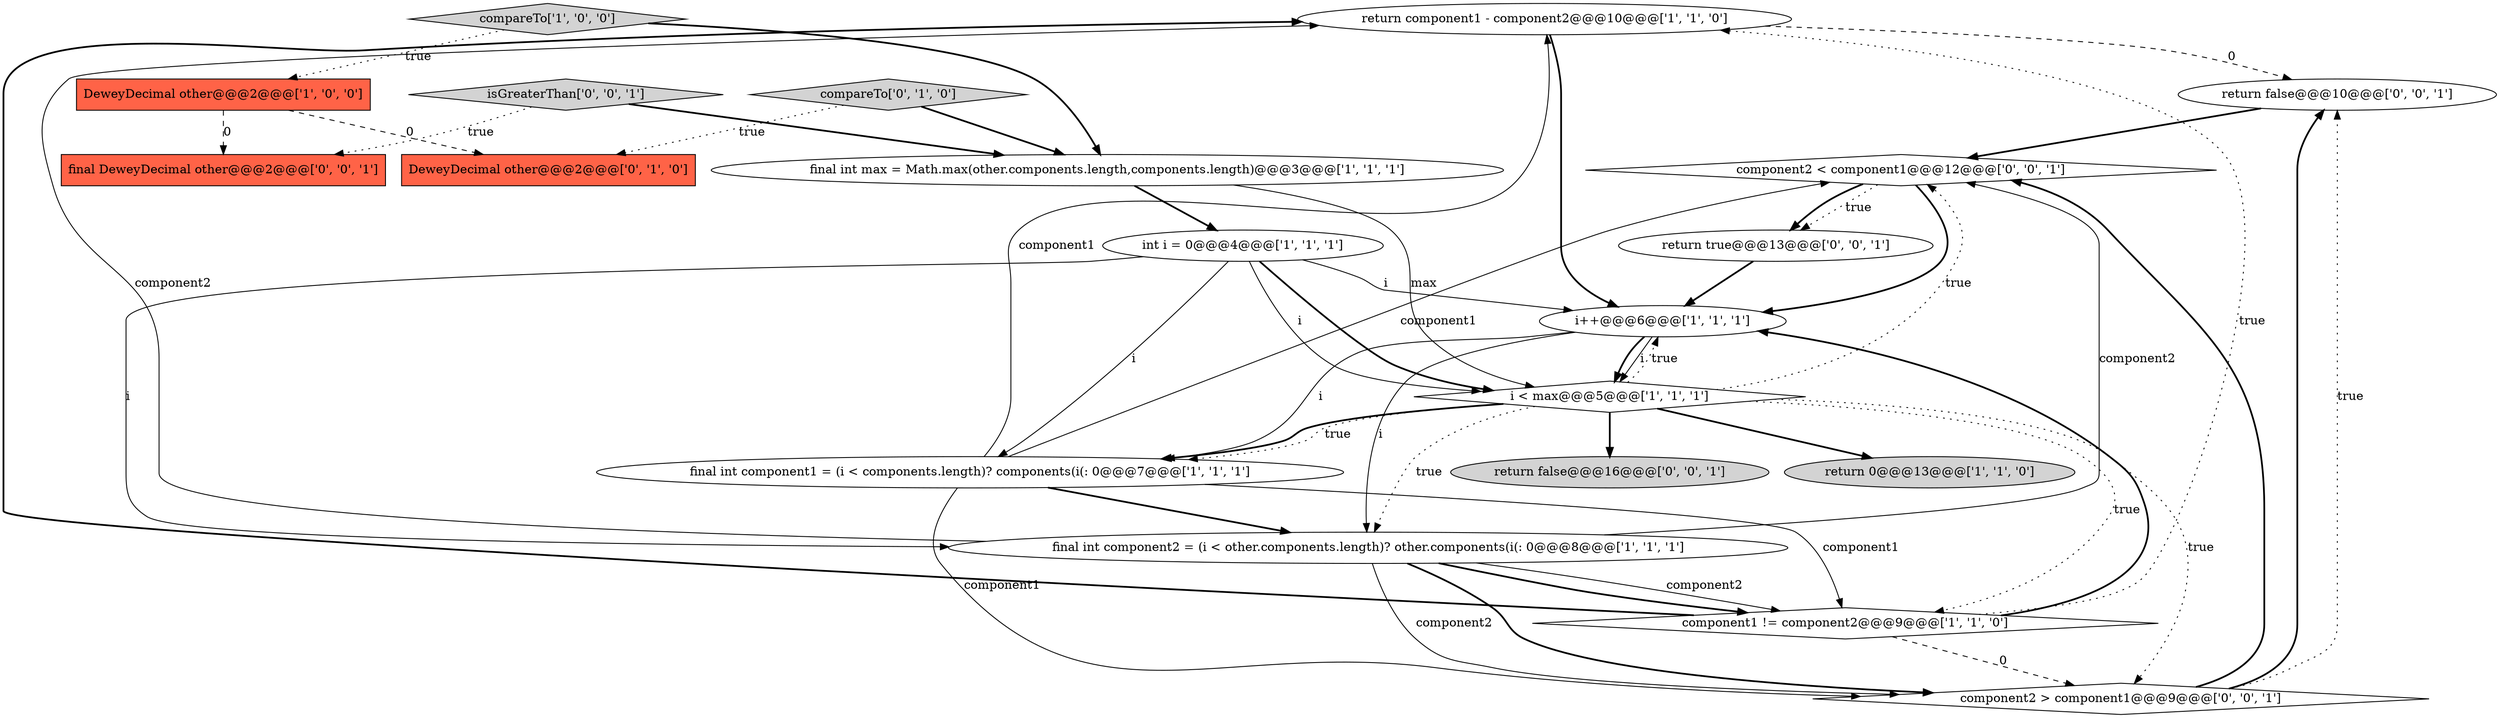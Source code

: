 digraph {
10 [style = filled, label = "return component1 - component2@@@10@@@['1', '1', '0']", fillcolor = white, shape = ellipse image = "AAA0AAABBB1BBB"];
14 [style = filled, label = "return false@@@16@@@['0', '0', '1']", fillcolor = lightgray, shape = ellipse image = "AAA0AAABBB3BBB"];
15 [style = filled, label = "final DeweyDecimal other@@@2@@@['0', '0', '1']", fillcolor = tomato, shape = box image = "AAA0AAABBB3BBB"];
16 [style = filled, label = "component2 > component1@@@9@@@['0', '0', '1']", fillcolor = white, shape = diamond image = "AAA0AAABBB3BBB"];
17 [style = filled, label = "return true@@@13@@@['0', '0', '1']", fillcolor = white, shape = ellipse image = "AAA0AAABBB3BBB"];
5 [style = filled, label = "DeweyDecimal other@@@2@@@['1', '0', '0']", fillcolor = tomato, shape = box image = "AAA1AAABBB1BBB"];
3 [style = filled, label = "final int max = Math.max(other.components.length,components.length)@@@3@@@['1', '1', '1']", fillcolor = white, shape = ellipse image = "AAA0AAABBB1BBB"];
0 [style = filled, label = "int i = 0@@@4@@@['1', '1', '1']", fillcolor = white, shape = ellipse image = "AAA0AAABBB1BBB"];
11 [style = filled, label = "compareTo['0', '1', '0']", fillcolor = lightgray, shape = diamond image = "AAA0AAABBB2BBB"];
6 [style = filled, label = "final int component1 = (i < components.length)? components(i(: 0@@@7@@@['1', '1', '1']", fillcolor = white, shape = ellipse image = "AAA0AAABBB1BBB"];
9 [style = filled, label = "i < max@@@5@@@['1', '1', '1']", fillcolor = white, shape = diamond image = "AAA0AAABBB1BBB"];
13 [style = filled, label = "return false@@@10@@@['0', '0', '1']", fillcolor = white, shape = ellipse image = "AAA0AAABBB3BBB"];
19 [style = filled, label = "component2 < component1@@@12@@@['0', '0', '1']", fillcolor = white, shape = diamond image = "AAA0AAABBB3BBB"];
8 [style = filled, label = "compareTo['1', '0', '0']", fillcolor = lightgray, shape = diamond image = "AAA0AAABBB1BBB"];
4 [style = filled, label = "final int component2 = (i < other.components.length)? other.components(i(: 0@@@8@@@['1', '1', '1']", fillcolor = white, shape = ellipse image = "AAA0AAABBB1BBB"];
12 [style = filled, label = "DeweyDecimal other@@@2@@@['0', '1', '0']", fillcolor = tomato, shape = box image = "AAA1AAABBB2BBB"];
1 [style = filled, label = "return 0@@@13@@@['1', '1', '0']", fillcolor = lightgray, shape = ellipse image = "AAA0AAABBB1BBB"];
7 [style = filled, label = "component1 != component2@@@9@@@['1', '1', '0']", fillcolor = white, shape = diamond image = "AAA0AAABBB1BBB"];
2 [style = filled, label = "i++@@@6@@@['1', '1', '1']", fillcolor = white, shape = ellipse image = "AAA0AAABBB1BBB"];
18 [style = filled, label = "isGreaterThan['0', '0', '1']", fillcolor = lightgray, shape = diamond image = "AAA0AAABBB3BBB"];
0->9 [style = solid, label="i"];
18->3 [style = bold, label=""];
2->9 [style = solid, label="i"];
0->9 [style = bold, label=""];
16->13 [style = bold, label=""];
5->12 [style = dashed, label="0"];
7->10 [style = dotted, label="true"];
4->10 [style = solid, label="component2"];
16->13 [style = dotted, label="true"];
7->10 [style = bold, label=""];
2->6 [style = solid, label="i"];
19->17 [style = dotted, label="true"];
7->16 [style = dashed, label="0"];
6->19 [style = solid, label="component1"];
11->12 [style = dotted, label="true"];
8->3 [style = bold, label=""];
18->15 [style = dotted, label="true"];
4->7 [style = solid, label="component2"];
19->2 [style = bold, label=""];
2->9 [style = bold, label=""];
19->17 [style = bold, label=""];
3->9 [style = solid, label="max"];
0->4 [style = solid, label="i"];
16->19 [style = bold, label=""];
9->6 [style = dotted, label="true"];
10->13 [style = dashed, label="0"];
4->7 [style = bold, label=""];
3->0 [style = bold, label=""];
9->6 [style = bold, label=""];
6->4 [style = bold, label=""];
13->19 [style = bold, label=""];
9->19 [style = dotted, label="true"];
17->2 [style = bold, label=""];
6->7 [style = solid, label="component1"];
11->3 [style = bold, label=""];
8->5 [style = dotted, label="true"];
7->2 [style = bold, label=""];
9->2 [style = dotted, label="true"];
4->16 [style = solid, label="component2"];
2->4 [style = solid, label="i"];
9->14 [style = bold, label=""];
6->10 [style = solid, label="component1"];
9->4 [style = dotted, label="true"];
10->2 [style = bold, label=""];
9->16 [style = dotted, label="true"];
9->7 [style = dotted, label="true"];
9->1 [style = bold, label=""];
4->19 [style = solid, label="component2"];
5->15 [style = dashed, label="0"];
6->16 [style = solid, label="component1"];
0->6 [style = solid, label="i"];
4->16 [style = bold, label=""];
0->2 [style = solid, label="i"];
}
